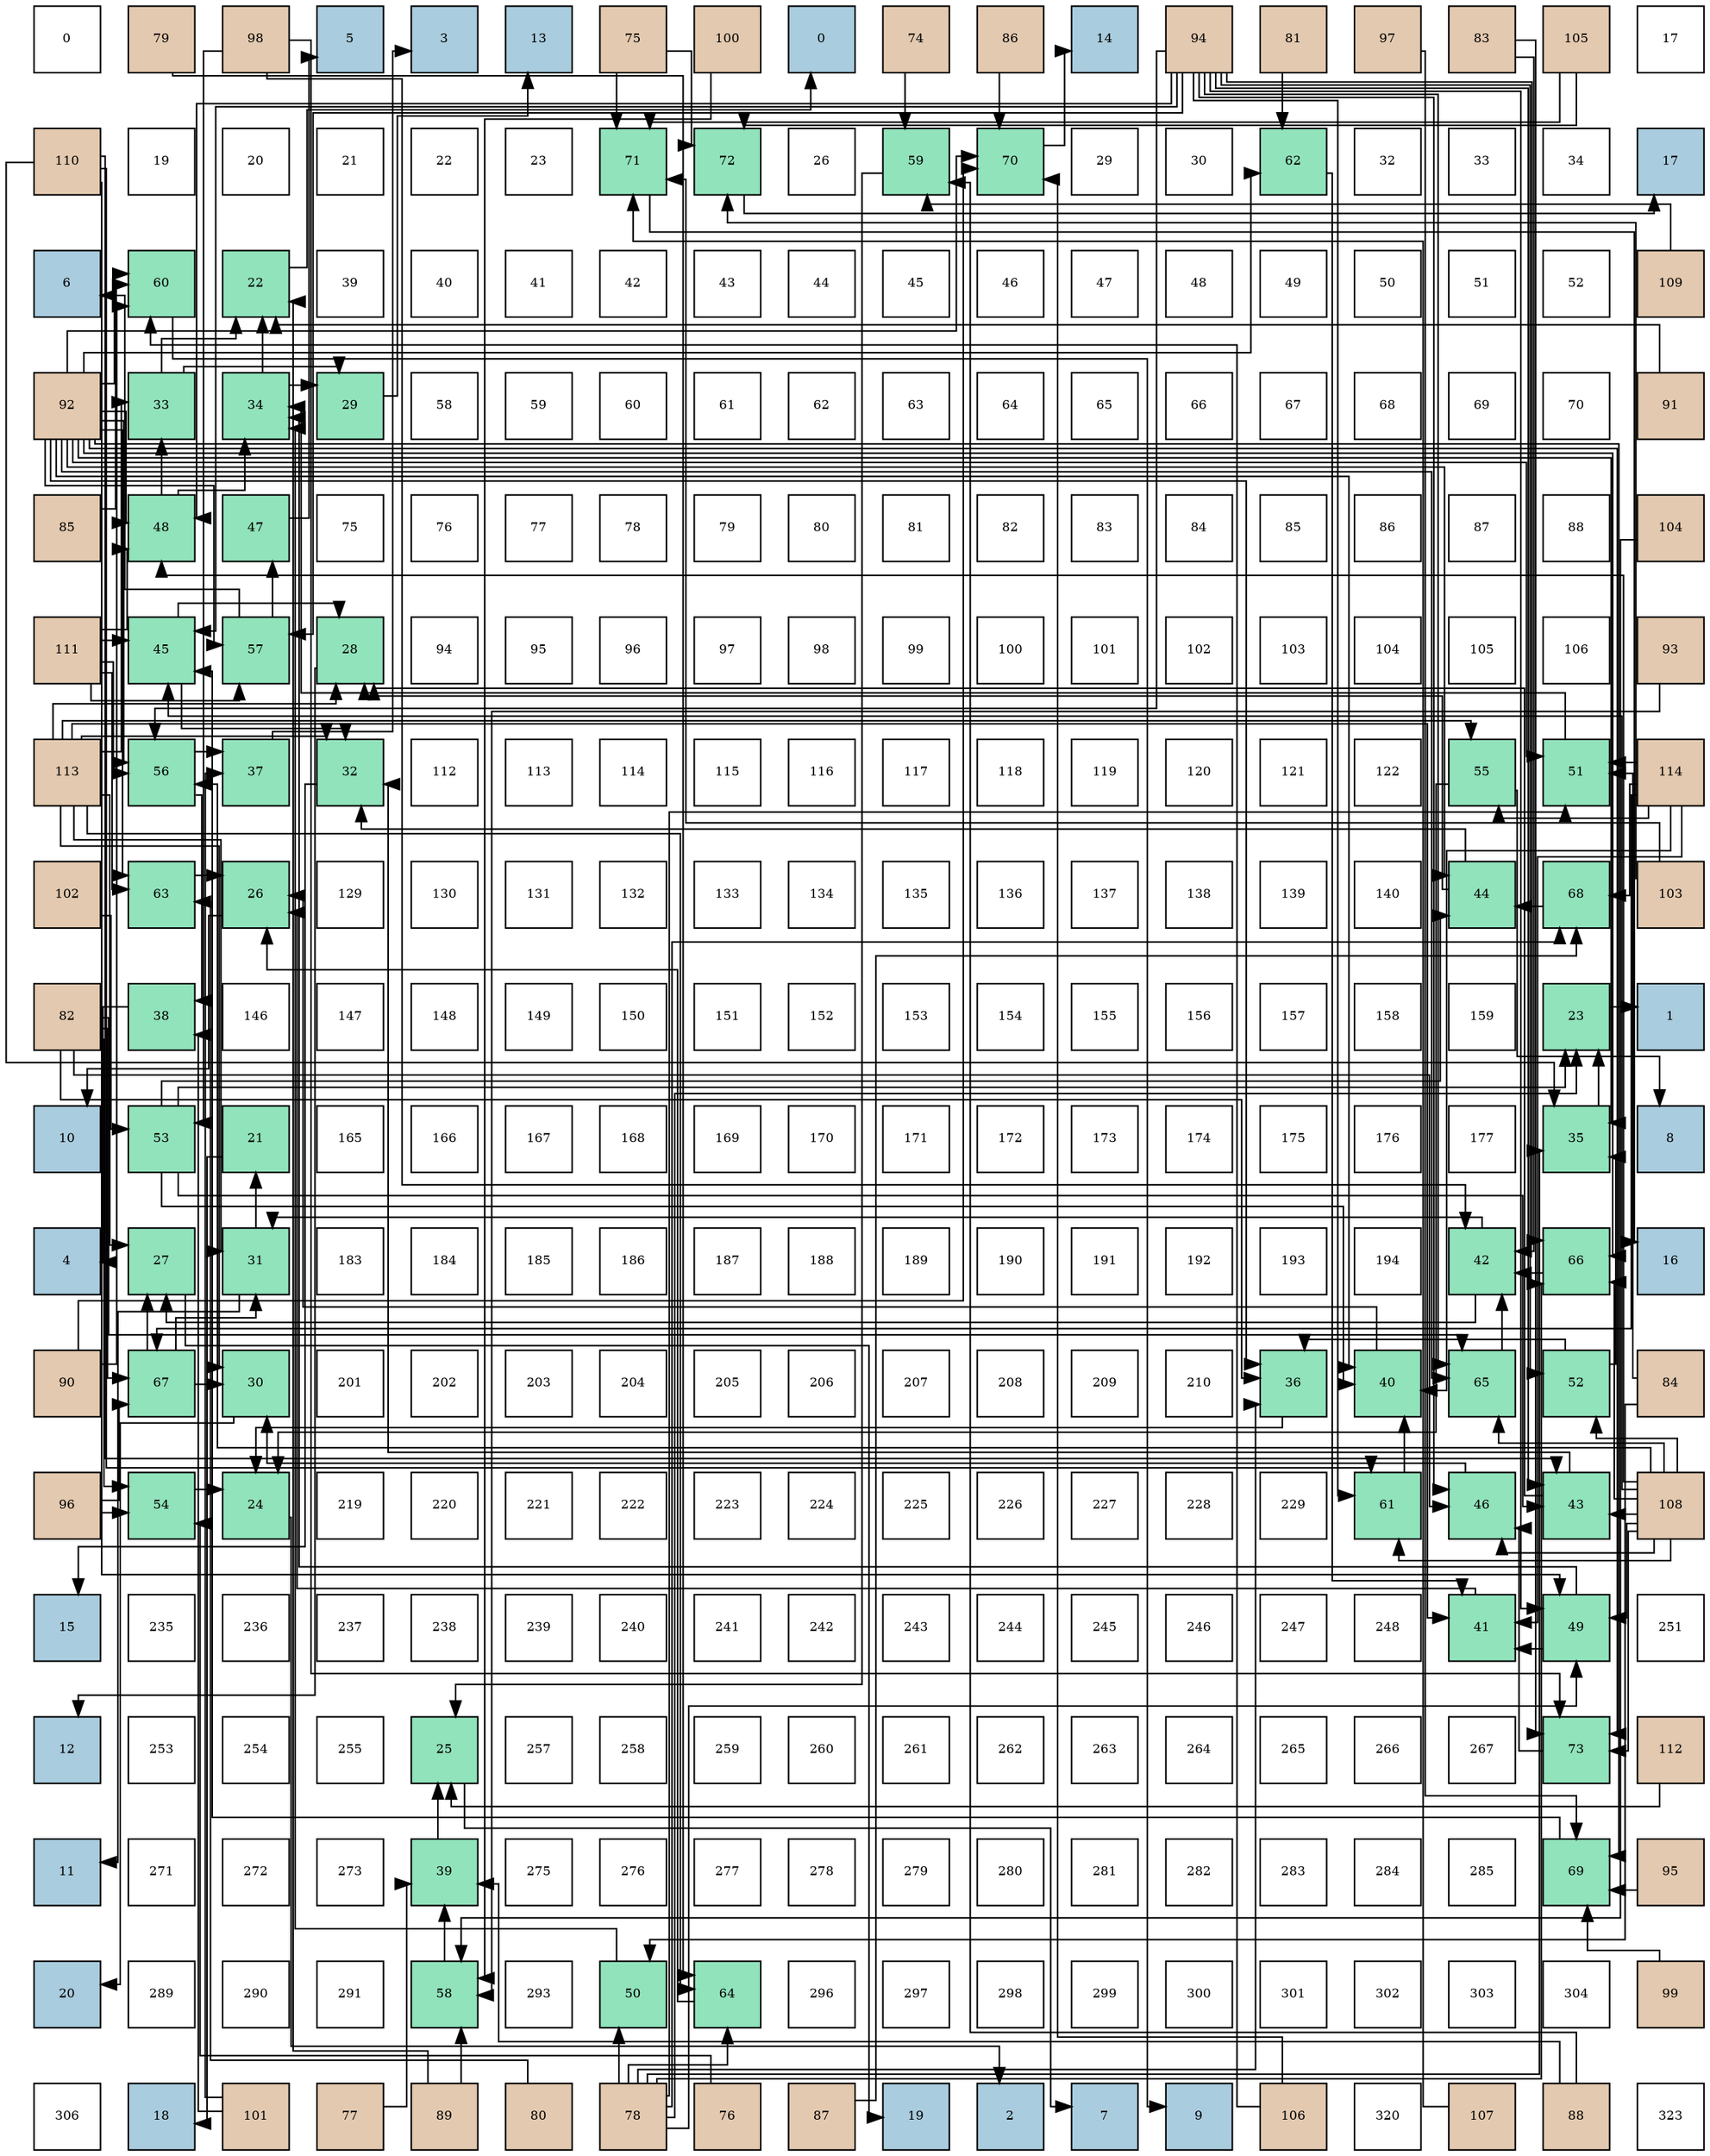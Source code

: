 digraph layout{
 rankdir=TB;
 splines=ortho;
 node [style=filled shape=square fixedsize=true width=0.6];
0[label="0", fontsize=8, fillcolor="#ffffff"];
1[label="79", fontsize=8, fillcolor="#e3c9af"];
2[label="98", fontsize=8, fillcolor="#e3c9af"];
3[label="5", fontsize=8, fillcolor="#a9ccde"];
4[label="3", fontsize=8, fillcolor="#a9ccde"];
5[label="13", fontsize=8, fillcolor="#a9ccde"];
6[label="75", fontsize=8, fillcolor="#e3c9af"];
7[label="100", fontsize=8, fillcolor="#e3c9af"];
8[label="0", fontsize=8, fillcolor="#a9ccde"];
9[label="74", fontsize=8, fillcolor="#e3c9af"];
10[label="86", fontsize=8, fillcolor="#e3c9af"];
11[label="14", fontsize=8, fillcolor="#a9ccde"];
12[label="94", fontsize=8, fillcolor="#e3c9af"];
13[label="81", fontsize=8, fillcolor="#e3c9af"];
14[label="97", fontsize=8, fillcolor="#e3c9af"];
15[label="83", fontsize=8, fillcolor="#e3c9af"];
16[label="105", fontsize=8, fillcolor="#e3c9af"];
17[label="17", fontsize=8, fillcolor="#ffffff"];
18[label="110", fontsize=8, fillcolor="#e3c9af"];
19[label="19", fontsize=8, fillcolor="#ffffff"];
20[label="20", fontsize=8, fillcolor="#ffffff"];
21[label="21", fontsize=8, fillcolor="#ffffff"];
22[label="22", fontsize=8, fillcolor="#ffffff"];
23[label="23", fontsize=8, fillcolor="#ffffff"];
24[label="71", fontsize=8, fillcolor="#91e3bb"];
25[label="72", fontsize=8, fillcolor="#91e3bb"];
26[label="26", fontsize=8, fillcolor="#ffffff"];
27[label="59", fontsize=8, fillcolor="#91e3bb"];
28[label="70", fontsize=8, fillcolor="#91e3bb"];
29[label="29", fontsize=8, fillcolor="#ffffff"];
30[label="30", fontsize=8, fillcolor="#ffffff"];
31[label="62", fontsize=8, fillcolor="#91e3bb"];
32[label="32", fontsize=8, fillcolor="#ffffff"];
33[label="33", fontsize=8, fillcolor="#ffffff"];
34[label="34", fontsize=8, fillcolor="#ffffff"];
35[label="17", fontsize=8, fillcolor="#a9ccde"];
36[label="6", fontsize=8, fillcolor="#a9ccde"];
37[label="60", fontsize=8, fillcolor="#91e3bb"];
38[label="22", fontsize=8, fillcolor="#91e3bb"];
39[label="39", fontsize=8, fillcolor="#ffffff"];
40[label="40", fontsize=8, fillcolor="#ffffff"];
41[label="41", fontsize=8, fillcolor="#ffffff"];
42[label="42", fontsize=8, fillcolor="#ffffff"];
43[label="43", fontsize=8, fillcolor="#ffffff"];
44[label="44", fontsize=8, fillcolor="#ffffff"];
45[label="45", fontsize=8, fillcolor="#ffffff"];
46[label="46", fontsize=8, fillcolor="#ffffff"];
47[label="47", fontsize=8, fillcolor="#ffffff"];
48[label="48", fontsize=8, fillcolor="#ffffff"];
49[label="49", fontsize=8, fillcolor="#ffffff"];
50[label="50", fontsize=8, fillcolor="#ffffff"];
51[label="51", fontsize=8, fillcolor="#ffffff"];
52[label="52", fontsize=8, fillcolor="#ffffff"];
53[label="109", fontsize=8, fillcolor="#e3c9af"];
54[label="92", fontsize=8, fillcolor="#e3c9af"];
55[label="33", fontsize=8, fillcolor="#91e3bb"];
56[label="34", fontsize=8, fillcolor="#91e3bb"];
57[label="29", fontsize=8, fillcolor="#91e3bb"];
58[label="58", fontsize=8, fillcolor="#ffffff"];
59[label="59", fontsize=8, fillcolor="#ffffff"];
60[label="60", fontsize=8, fillcolor="#ffffff"];
61[label="61", fontsize=8, fillcolor="#ffffff"];
62[label="62", fontsize=8, fillcolor="#ffffff"];
63[label="63", fontsize=8, fillcolor="#ffffff"];
64[label="64", fontsize=8, fillcolor="#ffffff"];
65[label="65", fontsize=8, fillcolor="#ffffff"];
66[label="66", fontsize=8, fillcolor="#ffffff"];
67[label="67", fontsize=8, fillcolor="#ffffff"];
68[label="68", fontsize=8, fillcolor="#ffffff"];
69[label="69", fontsize=8, fillcolor="#ffffff"];
70[label="70", fontsize=8, fillcolor="#ffffff"];
71[label="91", fontsize=8, fillcolor="#e3c9af"];
72[label="85", fontsize=8, fillcolor="#e3c9af"];
73[label="48", fontsize=8, fillcolor="#91e3bb"];
74[label="47", fontsize=8, fillcolor="#91e3bb"];
75[label="75", fontsize=8, fillcolor="#ffffff"];
76[label="76", fontsize=8, fillcolor="#ffffff"];
77[label="77", fontsize=8, fillcolor="#ffffff"];
78[label="78", fontsize=8, fillcolor="#ffffff"];
79[label="79", fontsize=8, fillcolor="#ffffff"];
80[label="80", fontsize=8, fillcolor="#ffffff"];
81[label="81", fontsize=8, fillcolor="#ffffff"];
82[label="82", fontsize=8, fillcolor="#ffffff"];
83[label="83", fontsize=8, fillcolor="#ffffff"];
84[label="84", fontsize=8, fillcolor="#ffffff"];
85[label="85", fontsize=8, fillcolor="#ffffff"];
86[label="86", fontsize=8, fillcolor="#ffffff"];
87[label="87", fontsize=8, fillcolor="#ffffff"];
88[label="88", fontsize=8, fillcolor="#ffffff"];
89[label="104", fontsize=8, fillcolor="#e3c9af"];
90[label="111", fontsize=8, fillcolor="#e3c9af"];
91[label="45", fontsize=8, fillcolor="#91e3bb"];
92[label="57", fontsize=8, fillcolor="#91e3bb"];
93[label="28", fontsize=8, fillcolor="#91e3bb"];
94[label="94", fontsize=8, fillcolor="#ffffff"];
95[label="95", fontsize=8, fillcolor="#ffffff"];
96[label="96", fontsize=8, fillcolor="#ffffff"];
97[label="97", fontsize=8, fillcolor="#ffffff"];
98[label="98", fontsize=8, fillcolor="#ffffff"];
99[label="99", fontsize=8, fillcolor="#ffffff"];
100[label="100", fontsize=8, fillcolor="#ffffff"];
101[label="101", fontsize=8, fillcolor="#ffffff"];
102[label="102", fontsize=8, fillcolor="#ffffff"];
103[label="103", fontsize=8, fillcolor="#ffffff"];
104[label="104", fontsize=8, fillcolor="#ffffff"];
105[label="105", fontsize=8, fillcolor="#ffffff"];
106[label="106", fontsize=8, fillcolor="#ffffff"];
107[label="93", fontsize=8, fillcolor="#e3c9af"];
108[label="113", fontsize=8, fillcolor="#e3c9af"];
109[label="56", fontsize=8, fillcolor="#91e3bb"];
110[label="37", fontsize=8, fillcolor="#91e3bb"];
111[label="32", fontsize=8, fillcolor="#91e3bb"];
112[label="112", fontsize=8, fillcolor="#ffffff"];
113[label="113", fontsize=8, fillcolor="#ffffff"];
114[label="114", fontsize=8, fillcolor="#ffffff"];
115[label="115", fontsize=8, fillcolor="#ffffff"];
116[label="116", fontsize=8, fillcolor="#ffffff"];
117[label="117", fontsize=8, fillcolor="#ffffff"];
118[label="118", fontsize=8, fillcolor="#ffffff"];
119[label="119", fontsize=8, fillcolor="#ffffff"];
120[label="120", fontsize=8, fillcolor="#ffffff"];
121[label="121", fontsize=8, fillcolor="#ffffff"];
122[label="122", fontsize=8, fillcolor="#ffffff"];
123[label="55", fontsize=8, fillcolor="#91e3bb"];
124[label="51", fontsize=8, fillcolor="#91e3bb"];
125[label="114", fontsize=8, fillcolor="#e3c9af"];
126[label="102", fontsize=8, fillcolor="#e3c9af"];
127[label="63", fontsize=8, fillcolor="#91e3bb"];
128[label="26", fontsize=8, fillcolor="#91e3bb"];
129[label="129", fontsize=8, fillcolor="#ffffff"];
130[label="130", fontsize=8, fillcolor="#ffffff"];
131[label="131", fontsize=8, fillcolor="#ffffff"];
132[label="132", fontsize=8, fillcolor="#ffffff"];
133[label="133", fontsize=8, fillcolor="#ffffff"];
134[label="134", fontsize=8, fillcolor="#ffffff"];
135[label="135", fontsize=8, fillcolor="#ffffff"];
136[label="136", fontsize=8, fillcolor="#ffffff"];
137[label="137", fontsize=8, fillcolor="#ffffff"];
138[label="138", fontsize=8, fillcolor="#ffffff"];
139[label="139", fontsize=8, fillcolor="#ffffff"];
140[label="140", fontsize=8, fillcolor="#ffffff"];
141[label="44", fontsize=8, fillcolor="#91e3bb"];
142[label="68", fontsize=8, fillcolor="#91e3bb"];
143[label="103", fontsize=8, fillcolor="#e3c9af"];
144[label="82", fontsize=8, fillcolor="#e3c9af"];
145[label="38", fontsize=8, fillcolor="#91e3bb"];
146[label="146", fontsize=8, fillcolor="#ffffff"];
147[label="147", fontsize=8, fillcolor="#ffffff"];
148[label="148", fontsize=8, fillcolor="#ffffff"];
149[label="149", fontsize=8, fillcolor="#ffffff"];
150[label="150", fontsize=8, fillcolor="#ffffff"];
151[label="151", fontsize=8, fillcolor="#ffffff"];
152[label="152", fontsize=8, fillcolor="#ffffff"];
153[label="153", fontsize=8, fillcolor="#ffffff"];
154[label="154", fontsize=8, fillcolor="#ffffff"];
155[label="155", fontsize=8, fillcolor="#ffffff"];
156[label="156", fontsize=8, fillcolor="#ffffff"];
157[label="157", fontsize=8, fillcolor="#ffffff"];
158[label="158", fontsize=8, fillcolor="#ffffff"];
159[label="159", fontsize=8, fillcolor="#ffffff"];
160[label="23", fontsize=8, fillcolor="#91e3bb"];
161[label="1", fontsize=8, fillcolor="#a9ccde"];
162[label="10", fontsize=8, fillcolor="#a9ccde"];
163[label="53", fontsize=8, fillcolor="#91e3bb"];
164[label="21", fontsize=8, fillcolor="#91e3bb"];
165[label="165", fontsize=8, fillcolor="#ffffff"];
166[label="166", fontsize=8, fillcolor="#ffffff"];
167[label="167", fontsize=8, fillcolor="#ffffff"];
168[label="168", fontsize=8, fillcolor="#ffffff"];
169[label="169", fontsize=8, fillcolor="#ffffff"];
170[label="170", fontsize=8, fillcolor="#ffffff"];
171[label="171", fontsize=8, fillcolor="#ffffff"];
172[label="172", fontsize=8, fillcolor="#ffffff"];
173[label="173", fontsize=8, fillcolor="#ffffff"];
174[label="174", fontsize=8, fillcolor="#ffffff"];
175[label="175", fontsize=8, fillcolor="#ffffff"];
176[label="176", fontsize=8, fillcolor="#ffffff"];
177[label="177", fontsize=8, fillcolor="#ffffff"];
178[label="35", fontsize=8, fillcolor="#91e3bb"];
179[label="8", fontsize=8, fillcolor="#a9ccde"];
180[label="4", fontsize=8, fillcolor="#a9ccde"];
181[label="27", fontsize=8, fillcolor="#91e3bb"];
182[label="31", fontsize=8, fillcolor="#91e3bb"];
183[label="183", fontsize=8, fillcolor="#ffffff"];
184[label="184", fontsize=8, fillcolor="#ffffff"];
185[label="185", fontsize=8, fillcolor="#ffffff"];
186[label="186", fontsize=8, fillcolor="#ffffff"];
187[label="187", fontsize=8, fillcolor="#ffffff"];
188[label="188", fontsize=8, fillcolor="#ffffff"];
189[label="189", fontsize=8, fillcolor="#ffffff"];
190[label="190", fontsize=8, fillcolor="#ffffff"];
191[label="191", fontsize=8, fillcolor="#ffffff"];
192[label="192", fontsize=8, fillcolor="#ffffff"];
193[label="193", fontsize=8, fillcolor="#ffffff"];
194[label="194", fontsize=8, fillcolor="#ffffff"];
195[label="42", fontsize=8, fillcolor="#91e3bb"];
196[label="66", fontsize=8, fillcolor="#91e3bb"];
197[label="16", fontsize=8, fillcolor="#a9ccde"];
198[label="90", fontsize=8, fillcolor="#e3c9af"];
199[label="67", fontsize=8, fillcolor="#91e3bb"];
200[label="30", fontsize=8, fillcolor="#91e3bb"];
201[label="201", fontsize=8, fillcolor="#ffffff"];
202[label="202", fontsize=8, fillcolor="#ffffff"];
203[label="203", fontsize=8, fillcolor="#ffffff"];
204[label="204", fontsize=8, fillcolor="#ffffff"];
205[label="205", fontsize=8, fillcolor="#ffffff"];
206[label="206", fontsize=8, fillcolor="#ffffff"];
207[label="207", fontsize=8, fillcolor="#ffffff"];
208[label="208", fontsize=8, fillcolor="#ffffff"];
209[label="209", fontsize=8, fillcolor="#ffffff"];
210[label="210", fontsize=8, fillcolor="#ffffff"];
211[label="36", fontsize=8, fillcolor="#91e3bb"];
212[label="40", fontsize=8, fillcolor="#91e3bb"];
213[label="65", fontsize=8, fillcolor="#91e3bb"];
214[label="52", fontsize=8, fillcolor="#91e3bb"];
215[label="84", fontsize=8, fillcolor="#e3c9af"];
216[label="96", fontsize=8, fillcolor="#e3c9af"];
217[label="54", fontsize=8, fillcolor="#91e3bb"];
218[label="24", fontsize=8, fillcolor="#91e3bb"];
219[label="219", fontsize=8, fillcolor="#ffffff"];
220[label="220", fontsize=8, fillcolor="#ffffff"];
221[label="221", fontsize=8, fillcolor="#ffffff"];
222[label="222", fontsize=8, fillcolor="#ffffff"];
223[label="223", fontsize=8, fillcolor="#ffffff"];
224[label="224", fontsize=8, fillcolor="#ffffff"];
225[label="225", fontsize=8, fillcolor="#ffffff"];
226[label="226", fontsize=8, fillcolor="#ffffff"];
227[label="227", fontsize=8, fillcolor="#ffffff"];
228[label="228", fontsize=8, fillcolor="#ffffff"];
229[label="229", fontsize=8, fillcolor="#ffffff"];
230[label="61", fontsize=8, fillcolor="#91e3bb"];
231[label="46", fontsize=8, fillcolor="#91e3bb"];
232[label="43", fontsize=8, fillcolor="#91e3bb"];
233[label="108", fontsize=8, fillcolor="#e3c9af"];
234[label="15", fontsize=8, fillcolor="#a9ccde"];
235[label="235", fontsize=8, fillcolor="#ffffff"];
236[label="236", fontsize=8, fillcolor="#ffffff"];
237[label="237", fontsize=8, fillcolor="#ffffff"];
238[label="238", fontsize=8, fillcolor="#ffffff"];
239[label="239", fontsize=8, fillcolor="#ffffff"];
240[label="240", fontsize=8, fillcolor="#ffffff"];
241[label="241", fontsize=8, fillcolor="#ffffff"];
242[label="242", fontsize=8, fillcolor="#ffffff"];
243[label="243", fontsize=8, fillcolor="#ffffff"];
244[label="244", fontsize=8, fillcolor="#ffffff"];
245[label="245", fontsize=8, fillcolor="#ffffff"];
246[label="246", fontsize=8, fillcolor="#ffffff"];
247[label="247", fontsize=8, fillcolor="#ffffff"];
248[label="248", fontsize=8, fillcolor="#ffffff"];
249[label="41", fontsize=8, fillcolor="#91e3bb"];
250[label="49", fontsize=8, fillcolor="#91e3bb"];
251[label="251", fontsize=8, fillcolor="#ffffff"];
252[label="12", fontsize=8, fillcolor="#a9ccde"];
253[label="253", fontsize=8, fillcolor="#ffffff"];
254[label="254", fontsize=8, fillcolor="#ffffff"];
255[label="255", fontsize=8, fillcolor="#ffffff"];
256[label="25", fontsize=8, fillcolor="#91e3bb"];
257[label="257", fontsize=8, fillcolor="#ffffff"];
258[label="258", fontsize=8, fillcolor="#ffffff"];
259[label="259", fontsize=8, fillcolor="#ffffff"];
260[label="260", fontsize=8, fillcolor="#ffffff"];
261[label="261", fontsize=8, fillcolor="#ffffff"];
262[label="262", fontsize=8, fillcolor="#ffffff"];
263[label="263", fontsize=8, fillcolor="#ffffff"];
264[label="264", fontsize=8, fillcolor="#ffffff"];
265[label="265", fontsize=8, fillcolor="#ffffff"];
266[label="266", fontsize=8, fillcolor="#ffffff"];
267[label="267", fontsize=8, fillcolor="#ffffff"];
268[label="73", fontsize=8, fillcolor="#91e3bb"];
269[label="112", fontsize=8, fillcolor="#e3c9af"];
270[label="11", fontsize=8, fillcolor="#a9ccde"];
271[label="271", fontsize=8, fillcolor="#ffffff"];
272[label="272", fontsize=8, fillcolor="#ffffff"];
273[label="273", fontsize=8, fillcolor="#ffffff"];
274[label="39", fontsize=8, fillcolor="#91e3bb"];
275[label="275", fontsize=8, fillcolor="#ffffff"];
276[label="276", fontsize=8, fillcolor="#ffffff"];
277[label="277", fontsize=8, fillcolor="#ffffff"];
278[label="278", fontsize=8, fillcolor="#ffffff"];
279[label="279", fontsize=8, fillcolor="#ffffff"];
280[label="280", fontsize=8, fillcolor="#ffffff"];
281[label="281", fontsize=8, fillcolor="#ffffff"];
282[label="282", fontsize=8, fillcolor="#ffffff"];
283[label="283", fontsize=8, fillcolor="#ffffff"];
284[label="284", fontsize=8, fillcolor="#ffffff"];
285[label="285", fontsize=8, fillcolor="#ffffff"];
286[label="69", fontsize=8, fillcolor="#91e3bb"];
287[label="95", fontsize=8, fillcolor="#e3c9af"];
288[label="20", fontsize=8, fillcolor="#a9ccde"];
289[label="289", fontsize=8, fillcolor="#ffffff"];
290[label="290", fontsize=8, fillcolor="#ffffff"];
291[label="291", fontsize=8, fillcolor="#ffffff"];
292[label="58", fontsize=8, fillcolor="#91e3bb"];
293[label="293", fontsize=8, fillcolor="#ffffff"];
294[label="50", fontsize=8, fillcolor="#91e3bb"];
295[label="64", fontsize=8, fillcolor="#91e3bb"];
296[label="296", fontsize=8, fillcolor="#ffffff"];
297[label="297", fontsize=8, fillcolor="#ffffff"];
298[label="298", fontsize=8, fillcolor="#ffffff"];
299[label="299", fontsize=8, fillcolor="#ffffff"];
300[label="300", fontsize=8, fillcolor="#ffffff"];
301[label="301", fontsize=8, fillcolor="#ffffff"];
302[label="302", fontsize=8, fillcolor="#ffffff"];
303[label="303", fontsize=8, fillcolor="#ffffff"];
304[label="304", fontsize=8, fillcolor="#ffffff"];
305[label="99", fontsize=8, fillcolor="#e3c9af"];
306[label="306", fontsize=8, fillcolor="#ffffff"];
307[label="18", fontsize=8, fillcolor="#a9ccde"];
308[label="101", fontsize=8, fillcolor="#e3c9af"];
309[label="77", fontsize=8, fillcolor="#e3c9af"];
310[label="89", fontsize=8, fillcolor="#e3c9af"];
311[label="80", fontsize=8, fillcolor="#e3c9af"];
312[label="78", fontsize=8, fillcolor="#e3c9af"];
313[label="76", fontsize=8, fillcolor="#e3c9af"];
314[label="87", fontsize=8, fillcolor="#e3c9af"];
315[label="19", fontsize=8, fillcolor="#a9ccde"];
316[label="2", fontsize=8, fillcolor="#a9ccde"];
317[label="7", fontsize=8, fillcolor="#a9ccde"];
318[label="9", fontsize=8, fillcolor="#a9ccde"];
319[label="106", fontsize=8, fillcolor="#e3c9af"];
320[label="320", fontsize=8, fillcolor="#ffffff"];
321[label="107", fontsize=8, fillcolor="#e3c9af"];
322[label="88", fontsize=8, fillcolor="#e3c9af"];
323[label="323", fontsize=8, fillcolor="#ffffff"];
edge [constraint=false, style=vis];164 -> 307;
38 -> 8;
160 -> 161;
218 -> 316;
256 -> 317;
128 -> 162;
181 -> 315;
93 -> 252;
57 -> 5;
200 -> 288;
182 -> 270;
182 -> 164;
111 -> 234;
55 -> 38;
55 -> 57;
56 -> 38;
56 -> 57;
178 -> 160;
211 -> 218;
110 -> 4;
145 -> 180;
274 -> 256;
212 -> 128;
249 -> 128;
195 -> 181;
195 -> 182;
232 -> 93;
232 -> 111;
141 -> 93;
141 -> 111;
91 -> 93;
91 -> 111;
231 -> 200;
74 -> 3;
73 -> 55;
73 -> 56;
250 -> 56;
250 -> 249;
294 -> 56;
124 -> 56;
214 -> 178;
214 -> 211;
163 -> 160;
163 -> 212;
163 -> 232;
163 -> 141;
217 -> 218;
123 -> 179;
123 -> 218;
109 -> 110;
109 -> 145;
92 -> 36;
92 -> 74;
292 -> 274;
27 -> 256;
37 -> 318;
230 -> 212;
31 -> 249;
127 -> 128;
295 -> 128;
213 -> 195;
196 -> 195;
199 -> 181;
199 -> 200;
199 -> 182;
142 -> 141;
286 -> 91;
28 -> 11;
24 -> 197;
25 -> 35;
268 -> 231;
9 -> 27;
6 -> 24;
6 -> 25;
313 -> 217;
309 -> 274;
312 -> 160;
312 -> 178;
312 -> 211;
312 -> 250;
312 -> 294;
312 -> 124;
312 -> 295;
312 -> 196;
312 -> 142;
1 -> 295;
311 -> 127;
13 -> 31;
144 -> 211;
144 -> 231;
144 -> 217;
144 -> 213;
144 -> 199;
15 -> 195;
15 -> 268;
215 -> 294;
215 -> 124;
72 -> 37;
10 -> 28;
314 -> 142;
322 -> 274;
322 -> 27;
310 -> 38;
310 -> 292;
198 -> 37;
198 -> 28;
71 -> 38;
54 -> 178;
54 -> 211;
54 -> 212;
54 -> 141;
54 -> 73;
54 -> 124;
54 -> 109;
54 -> 92;
54 -> 37;
54 -> 31;
54 -> 127;
54 -> 213;
54 -> 196;
54 -> 286;
54 -> 28;
54 -> 268;
107 -> 292;
12 -> 232;
12 -> 91;
12 -> 231;
12 -> 73;
12 -> 250;
12 -> 214;
12 -> 109;
12 -> 92;
12 -> 230;
12 -> 213;
12 -> 196;
287 -> 286;
216 -> 217;
216 -> 199;
14 -> 286;
2 -> 195;
2 -> 163;
2 -> 268;
305 -> 286;
7 -> 292;
308 -> 110;
308 -> 145;
126 -> 163;
143 -> 24;
143 -> 25;
89 -> 292;
16 -> 24;
16 -> 25;
319 -> 37;
319 -> 28;
321 -> 24;
233 -> 232;
233 -> 91;
233 -> 231;
233 -> 73;
233 -> 250;
233 -> 214;
233 -> 109;
233 -> 230;
233 -> 213;
233 -> 196;
233 -> 268;
53 -> 27;
18 -> 178;
18 -> 232;
18 -> 250;
18 -> 230;
90 -> 91;
90 -> 73;
90 -> 109;
90 -> 92;
90 -> 127;
269 -> 256;
108 -> 181;
108 -> 93;
108 -> 200;
108 -> 182;
108 -> 111;
108 -> 55;
108 -> 249;
108 -> 123;
108 -> 295;
125 -> 212;
125 -> 249;
125 -> 124;
125 -> 123;
125 -> 199;
125 -> 142;
edge [constraint=true, style=invis];
0 -> 18 -> 36 -> 54 -> 72 -> 90 -> 108 -> 126 -> 144 -> 162 -> 180 -> 198 -> 216 -> 234 -> 252 -> 270 -> 288 -> 306;
1 -> 19 -> 37 -> 55 -> 73 -> 91 -> 109 -> 127 -> 145 -> 163 -> 181 -> 199 -> 217 -> 235 -> 253 -> 271 -> 289 -> 307;
2 -> 20 -> 38 -> 56 -> 74 -> 92 -> 110 -> 128 -> 146 -> 164 -> 182 -> 200 -> 218 -> 236 -> 254 -> 272 -> 290 -> 308;
3 -> 21 -> 39 -> 57 -> 75 -> 93 -> 111 -> 129 -> 147 -> 165 -> 183 -> 201 -> 219 -> 237 -> 255 -> 273 -> 291 -> 309;
4 -> 22 -> 40 -> 58 -> 76 -> 94 -> 112 -> 130 -> 148 -> 166 -> 184 -> 202 -> 220 -> 238 -> 256 -> 274 -> 292 -> 310;
5 -> 23 -> 41 -> 59 -> 77 -> 95 -> 113 -> 131 -> 149 -> 167 -> 185 -> 203 -> 221 -> 239 -> 257 -> 275 -> 293 -> 311;
6 -> 24 -> 42 -> 60 -> 78 -> 96 -> 114 -> 132 -> 150 -> 168 -> 186 -> 204 -> 222 -> 240 -> 258 -> 276 -> 294 -> 312;
7 -> 25 -> 43 -> 61 -> 79 -> 97 -> 115 -> 133 -> 151 -> 169 -> 187 -> 205 -> 223 -> 241 -> 259 -> 277 -> 295 -> 313;
8 -> 26 -> 44 -> 62 -> 80 -> 98 -> 116 -> 134 -> 152 -> 170 -> 188 -> 206 -> 224 -> 242 -> 260 -> 278 -> 296 -> 314;
9 -> 27 -> 45 -> 63 -> 81 -> 99 -> 117 -> 135 -> 153 -> 171 -> 189 -> 207 -> 225 -> 243 -> 261 -> 279 -> 297 -> 315;
10 -> 28 -> 46 -> 64 -> 82 -> 100 -> 118 -> 136 -> 154 -> 172 -> 190 -> 208 -> 226 -> 244 -> 262 -> 280 -> 298 -> 316;
11 -> 29 -> 47 -> 65 -> 83 -> 101 -> 119 -> 137 -> 155 -> 173 -> 191 -> 209 -> 227 -> 245 -> 263 -> 281 -> 299 -> 317;
12 -> 30 -> 48 -> 66 -> 84 -> 102 -> 120 -> 138 -> 156 -> 174 -> 192 -> 210 -> 228 -> 246 -> 264 -> 282 -> 300 -> 318;
13 -> 31 -> 49 -> 67 -> 85 -> 103 -> 121 -> 139 -> 157 -> 175 -> 193 -> 211 -> 229 -> 247 -> 265 -> 283 -> 301 -> 319;
14 -> 32 -> 50 -> 68 -> 86 -> 104 -> 122 -> 140 -> 158 -> 176 -> 194 -> 212 -> 230 -> 248 -> 266 -> 284 -> 302 -> 320;
15 -> 33 -> 51 -> 69 -> 87 -> 105 -> 123 -> 141 -> 159 -> 177 -> 195 -> 213 -> 231 -> 249 -> 267 -> 285 -> 303 -> 321;
16 -> 34 -> 52 -> 70 -> 88 -> 106 -> 124 -> 142 -> 160 -> 178 -> 196 -> 214 -> 232 -> 250 -> 268 -> 286 -> 304 -> 322;
17 -> 35 -> 53 -> 71 -> 89 -> 107 -> 125 -> 143 -> 161 -> 179 -> 197 -> 215 -> 233 -> 251 -> 269 -> 287 -> 305 -> 323;
rank = same {0 -> 1 -> 2 -> 3 -> 4 -> 5 -> 6 -> 7 -> 8 -> 9 -> 10 -> 11 -> 12 -> 13 -> 14 -> 15 -> 16 -> 17};
rank = same {18 -> 19 -> 20 -> 21 -> 22 -> 23 -> 24 -> 25 -> 26 -> 27 -> 28 -> 29 -> 30 -> 31 -> 32 -> 33 -> 34 -> 35};
rank = same {36 -> 37 -> 38 -> 39 -> 40 -> 41 -> 42 -> 43 -> 44 -> 45 -> 46 -> 47 -> 48 -> 49 -> 50 -> 51 -> 52 -> 53};
rank = same {54 -> 55 -> 56 -> 57 -> 58 -> 59 -> 60 -> 61 -> 62 -> 63 -> 64 -> 65 -> 66 -> 67 -> 68 -> 69 -> 70 -> 71};
rank = same {72 -> 73 -> 74 -> 75 -> 76 -> 77 -> 78 -> 79 -> 80 -> 81 -> 82 -> 83 -> 84 -> 85 -> 86 -> 87 -> 88 -> 89};
rank = same {90 -> 91 -> 92 -> 93 -> 94 -> 95 -> 96 -> 97 -> 98 -> 99 -> 100 -> 101 -> 102 -> 103 -> 104 -> 105 -> 106 -> 107};
rank = same {108 -> 109 -> 110 -> 111 -> 112 -> 113 -> 114 -> 115 -> 116 -> 117 -> 118 -> 119 -> 120 -> 121 -> 122 -> 123 -> 124 -> 125};
rank = same {126 -> 127 -> 128 -> 129 -> 130 -> 131 -> 132 -> 133 -> 134 -> 135 -> 136 -> 137 -> 138 -> 139 -> 140 -> 141 -> 142 -> 143};
rank = same {144 -> 145 -> 146 -> 147 -> 148 -> 149 -> 150 -> 151 -> 152 -> 153 -> 154 -> 155 -> 156 -> 157 -> 158 -> 159 -> 160 -> 161};
rank = same {162 -> 163 -> 164 -> 165 -> 166 -> 167 -> 168 -> 169 -> 170 -> 171 -> 172 -> 173 -> 174 -> 175 -> 176 -> 177 -> 178 -> 179};
rank = same {180 -> 181 -> 182 -> 183 -> 184 -> 185 -> 186 -> 187 -> 188 -> 189 -> 190 -> 191 -> 192 -> 193 -> 194 -> 195 -> 196 -> 197};
rank = same {198 -> 199 -> 200 -> 201 -> 202 -> 203 -> 204 -> 205 -> 206 -> 207 -> 208 -> 209 -> 210 -> 211 -> 212 -> 213 -> 214 -> 215};
rank = same {216 -> 217 -> 218 -> 219 -> 220 -> 221 -> 222 -> 223 -> 224 -> 225 -> 226 -> 227 -> 228 -> 229 -> 230 -> 231 -> 232 -> 233};
rank = same {234 -> 235 -> 236 -> 237 -> 238 -> 239 -> 240 -> 241 -> 242 -> 243 -> 244 -> 245 -> 246 -> 247 -> 248 -> 249 -> 250 -> 251};
rank = same {252 -> 253 -> 254 -> 255 -> 256 -> 257 -> 258 -> 259 -> 260 -> 261 -> 262 -> 263 -> 264 -> 265 -> 266 -> 267 -> 268 -> 269};
rank = same {270 -> 271 -> 272 -> 273 -> 274 -> 275 -> 276 -> 277 -> 278 -> 279 -> 280 -> 281 -> 282 -> 283 -> 284 -> 285 -> 286 -> 287};
rank = same {288 -> 289 -> 290 -> 291 -> 292 -> 293 -> 294 -> 295 -> 296 -> 297 -> 298 -> 299 -> 300 -> 301 -> 302 -> 303 -> 304 -> 305};
rank = same {306 -> 307 -> 308 -> 309 -> 310 -> 311 -> 312 -> 313 -> 314 -> 315 -> 316 -> 317 -> 318 -> 319 -> 320 -> 321 -> 322 -> 323};
}